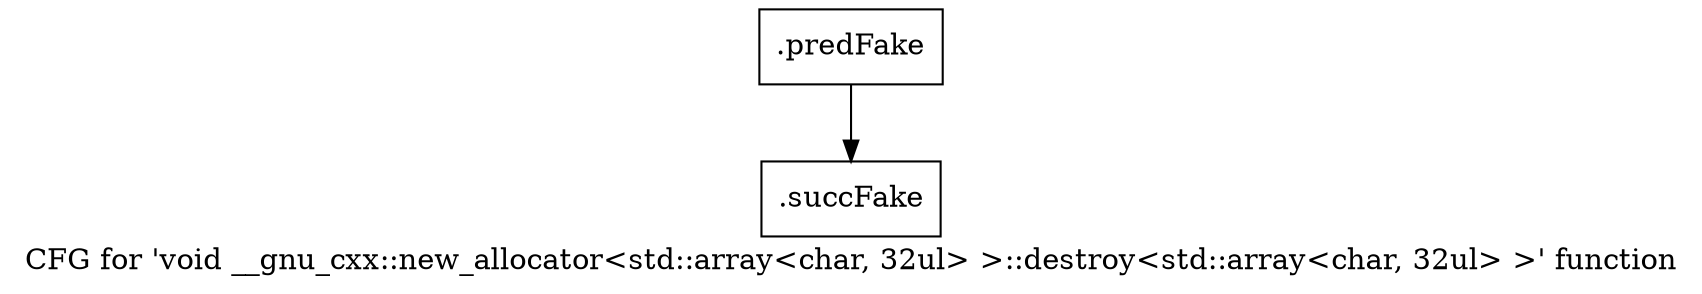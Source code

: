 digraph "CFG for 'void __gnu_cxx::new_allocator\<std::array\<char, 32ul\> \>::destroy\<std::array\<char, 32ul\> \>' function" {
	label="CFG for 'void __gnu_cxx::new_allocator\<std::array\<char, 32ul\> \>::destroy\<std::array\<char, 32ul\> \>' function";

	Node0x58caef0 [shape=record,filename="",linenumber="",label="{.predFake}"];
	Node0x58caef0 -> Node0x5098570[ callList="" memoryops="" filename="/mnt/xilinx/Vitis_HLS/2021.2/tps/lnx64/gcc-6.2.0/lib/gcc/x86_64-pc-linux-gnu/6.2.0/../../../../include/c++/6.2.0/ext/new_allocator.h" execusionnum="1"];
	Node0x5098570 [shape=record,filename="/mnt/xilinx/Vitis_HLS/2021.2/tps/lnx64/gcc-6.2.0/lib/gcc/x86_64-pc-linux-gnu/6.2.0/../../../../include/c++/6.2.0/ext/new_allocator.h",linenumber="124",label="{.succFake}"];
}
